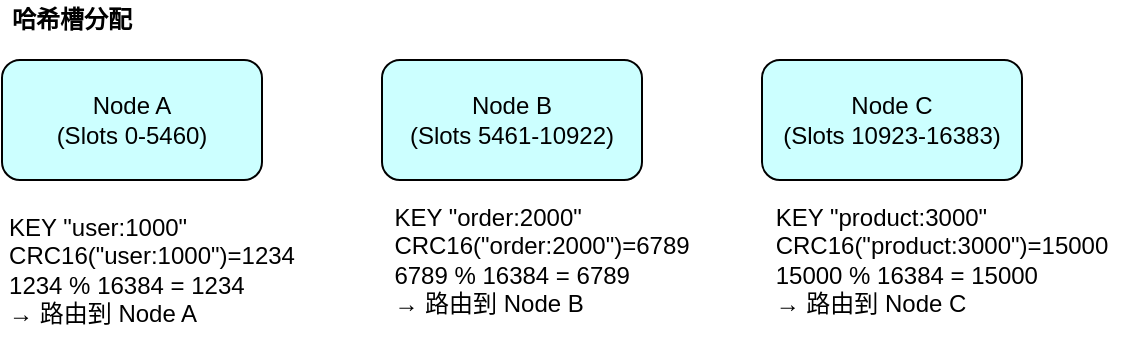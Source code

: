<mxfile version="28.0.6">
  <diagram name="第 1 页" id="CfYoRQMPmK59GB7jdFsn">
    <mxGraphModel dx="854" dy="373" grid="1" gridSize="10" guides="1" tooltips="1" connect="1" arrows="1" fold="1" page="1" pageScale="1" pageWidth="827" pageHeight="1169" math="0" shadow="0">
      <root>
        <mxCell id="0" />
        <mxCell id="1" parent="0" />
        <mxCell id="GxxsYYWA1YiQxPub7qs1-18" value="&lt;b&gt;哈希槽分配&lt;/b&gt;" style="text;strokeColor=none;align=center;fillColor=none;html=1;verticalAlign=middle;whiteSpace=wrap;rounded=0;" vertex="1" parent="1">
          <mxGeometry x="180" y="120" width="70" height="20" as="geometry" />
        </mxCell>
        <mxCell id="GxxsYYWA1YiQxPub7qs1-22" value="&lt;div style=&quot;text-align: left;&quot;&gt;&lt;span style=&quot;background-color: transparent;&quot;&gt;KEY &quot;user:1000&quot;&lt;/span&gt;&lt;/div&gt;&lt;div style=&quot;text-align: left;&quot;&gt;&lt;span style=&quot;background-color: transparent;&quot;&gt;CRC16(&quot;user:1000&quot;)=1234&lt;/span&gt;&lt;/div&gt;&lt;div style=&quot;text-align: left;&quot;&gt;&lt;span style=&quot;background-color: transparent;&quot;&gt;1234 % 16384 = 1234&lt;/span&gt;&lt;/div&gt;&lt;div style=&quot;text-align: left;&quot;&gt;&lt;span style=&quot;background-color: transparent;&quot;&gt;→ 路由到 Node A&lt;/span&gt;&lt;/div&gt;" style="text;strokeColor=none;align=center;fillColor=none;html=1;verticalAlign=middle;whiteSpace=wrap;rounded=0;" vertex="1" parent="1">
          <mxGeometry x="180" y="220" width="150" height="70" as="geometry" />
        </mxCell>
        <mxCell id="GxxsYYWA1YiQxPub7qs1-23" value="&lt;div style=&quot;text-align: left;&quot;&gt;&lt;span style=&quot;background-color: transparent;&quot;&gt;KEY &quot;order:2000&quot;&lt;/span&gt;&lt;/div&gt;&lt;div&gt;&lt;div style=&quot;text-align: left;&quot;&gt;&lt;span style=&quot;background-color: transparent;&quot;&gt;CRC16(&quot;order:2000&quot;)=6789&lt;/span&gt;&lt;/div&gt;&lt;div style=&quot;text-align: left;&quot;&gt;&lt;span style=&quot;background-color: transparent;&quot;&gt;6789 % 16384 = 6789&lt;/span&gt;&lt;/div&gt;&lt;div style=&quot;text-align: left;&quot;&gt;&lt;span style=&quot;background-color: transparent;&quot;&gt;→ 路由到 Node B&lt;/span&gt;&lt;/div&gt;&lt;/div&gt;" style="text;strokeColor=none;align=center;fillColor=none;html=1;verticalAlign=middle;whiteSpace=wrap;rounded=0;" vertex="1" parent="1">
          <mxGeometry x="370" y="220" width="160" height="60" as="geometry" />
        </mxCell>
        <mxCell id="GxxsYYWA1YiQxPub7qs1-24" value="&lt;div style=&quot;text-align: left;&quot;&gt;&lt;span style=&quot;background-color: transparent;&quot;&gt;KEY &quot;product:3000&quot;&lt;/span&gt;&lt;/div&gt;&lt;div&gt;&lt;div style=&quot;text-align: left;&quot;&gt;&lt;span style=&quot;background-color: transparent;&quot;&gt;CRC16(&quot;product:3000&quot;)=15000&lt;/span&gt;&lt;/div&gt;&lt;div style=&quot;text-align: left;&quot;&gt;&lt;span style=&quot;background-color: transparent;&quot;&gt;15000 % 16384 = 15000&lt;/span&gt;&lt;/div&gt;&lt;div style=&quot;text-align: left;&quot;&gt;&lt;span style=&quot;background-color: transparent;&quot;&gt;→ 路由到 Node C&lt;/span&gt;&lt;/div&gt;&lt;/div&gt;" style="text;strokeColor=none;align=center;fillColor=none;html=1;verticalAlign=middle;whiteSpace=wrap;rounded=0;" vertex="1" parent="1">
          <mxGeometry x="560" y="220" width="180" height="60" as="geometry" />
        </mxCell>
        <mxCell id="GxxsYYWA1YiQxPub7qs1-26" value="" style="group" vertex="1" connectable="0" parent="1">
          <mxGeometry x="180" y="150" width="130" height="60" as="geometry" />
        </mxCell>
        <mxCell id="GxxsYYWA1YiQxPub7qs1-13" value="" style="rounded=1;whiteSpace=wrap;html=1;fillColor=#CCFFFF;" vertex="1" parent="GxxsYYWA1YiQxPub7qs1-26">
          <mxGeometry width="130" height="60" as="geometry" />
        </mxCell>
        <mxCell id="GxxsYYWA1YiQxPub7qs1-25" value="Node A&lt;div&gt;(Slots 0-5460)&lt;br&gt;&lt;/div&gt;" style="text;strokeColor=none;align=center;fillColor=none;html=1;verticalAlign=middle;whiteSpace=wrap;rounded=0;" vertex="1" parent="GxxsYYWA1YiQxPub7qs1-26">
          <mxGeometry x="25" y="15" width="80" height="30" as="geometry" />
        </mxCell>
        <mxCell id="GxxsYYWA1YiQxPub7qs1-27" value="" style="group" vertex="1" connectable="0" parent="1">
          <mxGeometry x="370" y="150" width="130" height="60" as="geometry" />
        </mxCell>
        <mxCell id="GxxsYYWA1YiQxPub7qs1-11" value="" style="rounded=1;whiteSpace=wrap;html=1;fillColor=#CCFFFF;" vertex="1" parent="GxxsYYWA1YiQxPub7qs1-27">
          <mxGeometry width="130" height="60" as="geometry" />
        </mxCell>
        <mxCell id="GxxsYYWA1YiQxPub7qs1-12" value="Node B&lt;div&gt;(Slots 5461-10922)&lt;br&gt;&lt;/div&gt;" style="text;strokeColor=none;align=center;fillColor=none;html=1;verticalAlign=middle;whiteSpace=wrap;rounded=0;" vertex="1" parent="GxxsYYWA1YiQxPub7qs1-27">
          <mxGeometry x="10" y="10" width="110" height="40" as="geometry" />
        </mxCell>
        <mxCell id="GxxsYYWA1YiQxPub7qs1-28" value="" style="group" vertex="1" connectable="0" parent="1">
          <mxGeometry x="560" y="150" width="130" height="60" as="geometry" />
        </mxCell>
        <mxCell id="GxxsYYWA1YiQxPub7qs1-8" value="" style="rounded=1;whiteSpace=wrap;html=1;fillColor=#CCFFFF;" vertex="1" parent="GxxsYYWA1YiQxPub7qs1-28">
          <mxGeometry width="130" height="60" as="geometry" />
        </mxCell>
        <mxCell id="GxxsYYWA1YiQxPub7qs1-9" value="Node C&lt;div&gt;(Slots 10923-16383)&lt;br&gt;&lt;/div&gt;" style="text;strokeColor=none;align=center;fillColor=none;html=1;verticalAlign=middle;whiteSpace=wrap;rounded=0;" vertex="1" parent="GxxsYYWA1YiQxPub7qs1-28">
          <mxGeometry x="5" y="15" width="120" height="30" as="geometry" />
        </mxCell>
      </root>
    </mxGraphModel>
  </diagram>
</mxfile>
